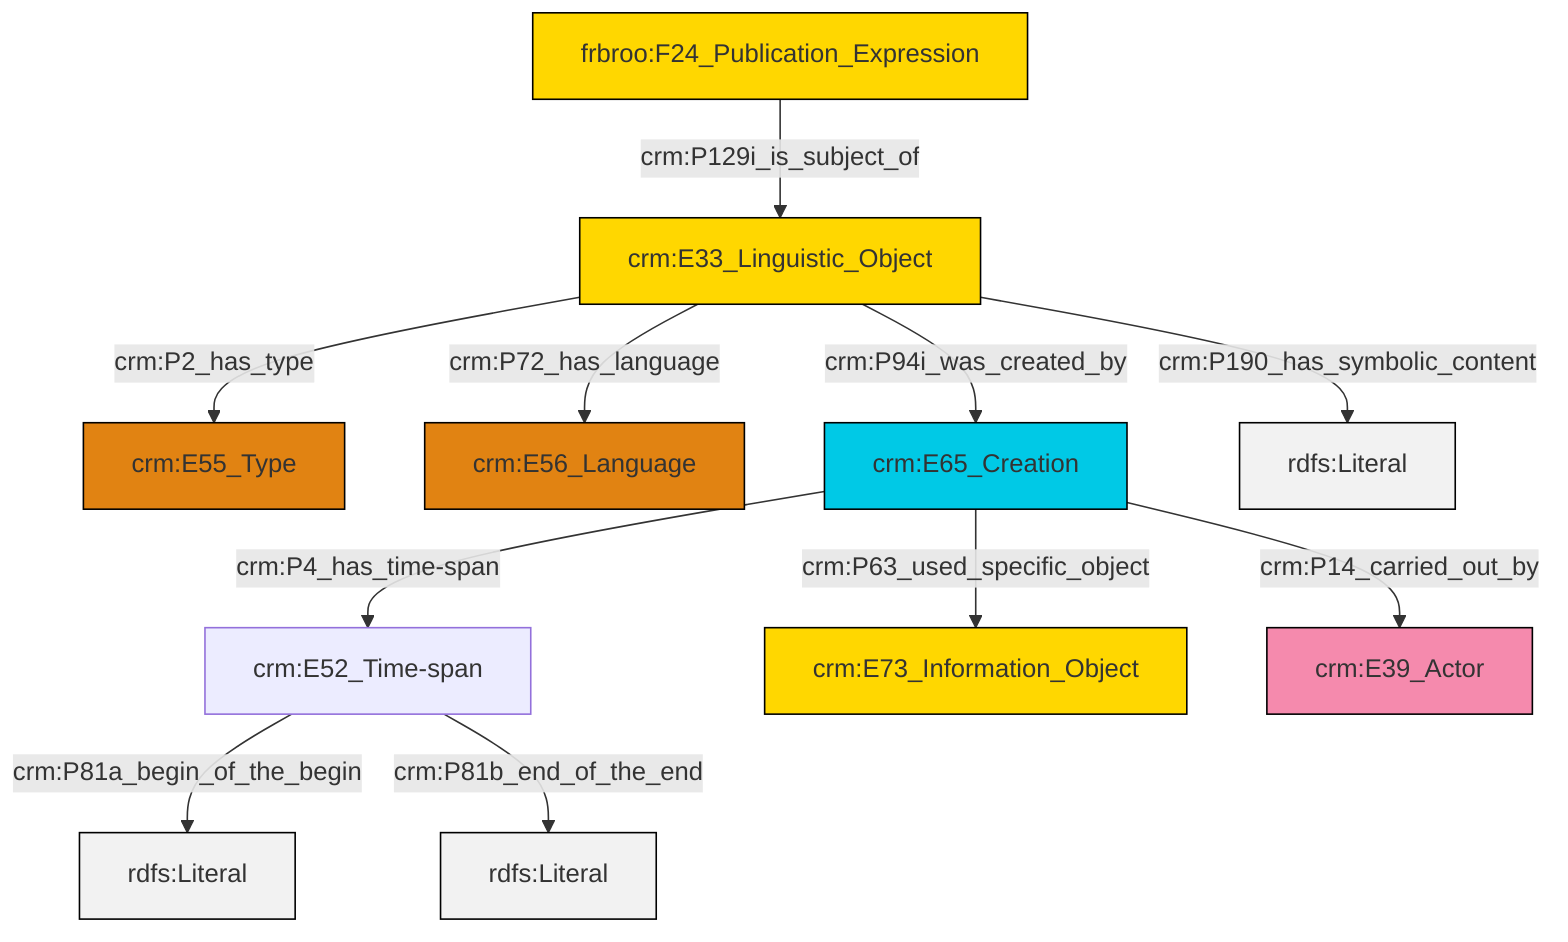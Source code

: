 graph TD
classDef Literal fill:#f2f2f2,stroke:#000000;
classDef CRM_Entity fill:#FFFFFF,stroke:#000000;
classDef Temporal_Entity fill:#00C9E6, stroke:#000000;
classDef Type fill:#E18312, stroke:#000000;
classDef Time-Span fill:#2C9C91, stroke:#000000;
classDef Appellation fill:#FFEB7F, stroke:#000000;
classDef Place fill:#008836, stroke:#000000;
classDef Persistent_Item fill:#B266B2, stroke:#000000;
classDef Conceptual_Object fill:#FFD700, stroke:#000000;
classDef Physical_Thing fill:#D2B48C, stroke:#000000;
classDef Actor fill:#f58aad, stroke:#000000;
classDef PC_Classes fill:#4ce600, stroke:#000000;
classDef Multi fill:#cccccc,stroke:#000000;

0["frbroo:F24_Publication_Expression"]:::Conceptual_Object -->|crm:P129i_is_subject_of| 1["crm:E33_Linguistic_Object"]:::Conceptual_Object
1["crm:E33_Linguistic_Object"]:::Conceptual_Object -->|crm:P2_has_type| 2["crm:E55_Type"]:::Type
3["crm:E52_Time-span"]:::Default -->|crm:P81a_begin_of_the_begin| 5[rdfs:Literal]:::Literal
1["crm:E33_Linguistic_Object"]:::Conceptual_Object -->|crm:P72_has_language| 8["crm:E56_Language"]:::Type
10["crm:E65_Creation"]:::Temporal_Entity -->|crm:P63_used_specific_object| 11["crm:E73_Information_Object"]:::Conceptual_Object
3["crm:E52_Time-span"]:::Default -->|crm:P81b_end_of_the_end| 12[rdfs:Literal]:::Literal
10["crm:E65_Creation"]:::Temporal_Entity -->|crm:P14_carried_out_by| 13["crm:E39_Actor"]:::Actor
1["crm:E33_Linguistic_Object"]:::Conceptual_Object -->|crm:P94i_was_created_by| 10["crm:E65_Creation"]:::Temporal_Entity
1["crm:E33_Linguistic_Object"]:::Conceptual_Object -->|crm:P190_has_symbolic_content| 14[rdfs:Literal]:::Literal
10["crm:E65_Creation"]:::Temporal_Entity -->|crm:P4_has_time-span| 3["crm:E52_Time-span"]:::Default